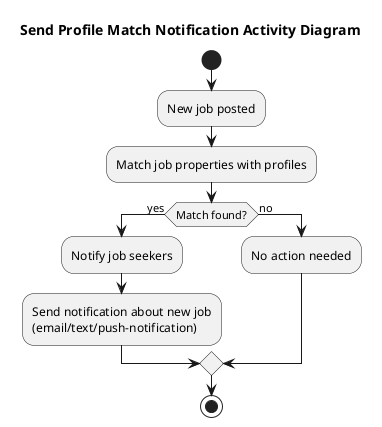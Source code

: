 @startuml Send Profile Match Notification Activity Diagram
title Send Profile Match Notification Activity Diagram

start
:New job posted;
:Match job properties with profiles;
if (Match found?) then (yes)
    :Notify job seekers;
    :Send notification about new job 
    (email/text/push-notification);
else (no)
    :No action needed;
endif
stop

@enduml
